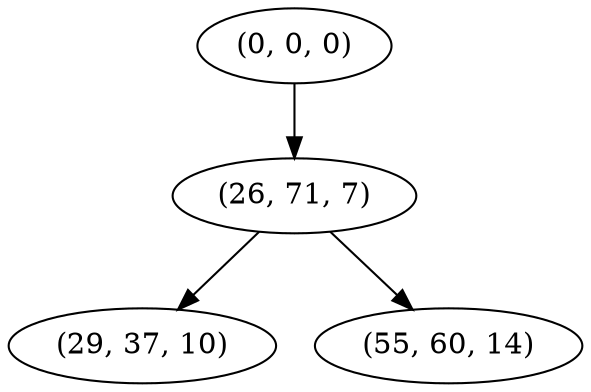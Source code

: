digraph tree {
    "(0, 0, 0)";
    "(26, 71, 7)";
    "(29, 37, 10)";
    "(55, 60, 14)";
    "(0, 0, 0)" -> "(26, 71, 7)";
    "(26, 71, 7)" -> "(29, 37, 10)";
    "(26, 71, 7)" -> "(55, 60, 14)";
}
